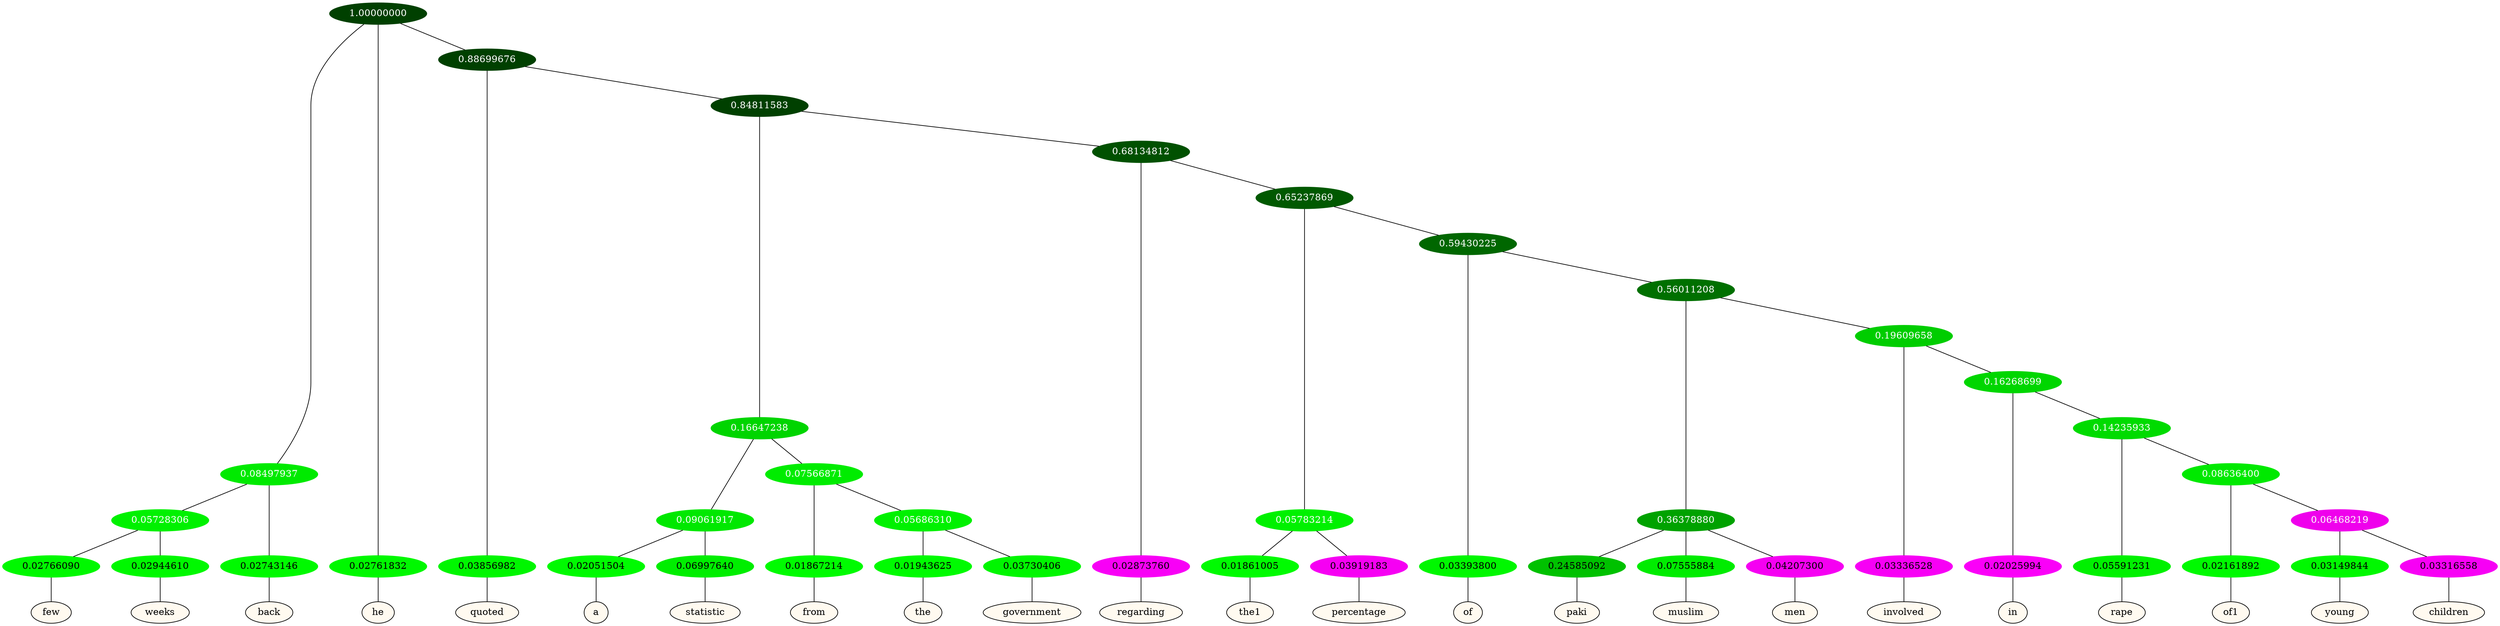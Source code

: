 graph {
	node [format=png height=0.15 nodesep=0.001 ordering=out overlap=prism overlap_scaling=0.01 ranksep=0.001 ratio=0.2 style=filled width=0.15]
	{
		rank=same
		a_w_8 [label=few color=black fillcolor=floralwhite style="filled,solid"]
		a_w_9 [label=weeks color=black fillcolor=floralwhite style="filled,solid"]
		a_w_5 [label=back color=black fillcolor=floralwhite style="filled,solid"]
		a_w_2 [label=he color=black fillcolor=floralwhite style="filled,solid"]
		a_w_6 [label=quoted color=black fillcolor=floralwhite style="filled,solid"]
		a_w_16 [label=a color=black fillcolor=floralwhite style="filled,solid"]
		a_w_17 [label=statistic color=black fillcolor=floralwhite style="filled,solid"]
		a_w_18 [label=from color=black fillcolor=floralwhite style="filled,solid"]
		a_w_22 [label=the color=black fillcolor=floralwhite style="filled,solid"]
		a_w_23 [label=government color=black fillcolor=floralwhite style="filled,solid"]
		a_w_14 [label=regarding color=black fillcolor=floralwhite style="filled,solid"]
		a_w_24 [label=the1 color=black fillcolor=floralwhite style="filled,solid"]
		a_w_25 [label=percentage color=black fillcolor=floralwhite style="filled,solid"]
		a_w_26 [label=of color=black fillcolor=floralwhite style="filled,solid"]
		a_w_30 [label=paki color=black fillcolor=floralwhite style="filled,solid"]
		a_w_31 [label=muslim color=black fillcolor=floralwhite style="filled,solid"]
		a_w_32 [label=men color=black fillcolor=floralwhite style="filled,solid"]
		a_w_33 [label=involved color=black fillcolor=floralwhite style="filled,solid"]
		a_w_35 [label=in color=black fillcolor=floralwhite style="filled,solid"]
		a_w_37 [label=rape color=black fillcolor=floralwhite style="filled,solid"]
		a_w_39 [label=of1 color=black fillcolor=floralwhite style="filled,solid"]
		a_w_41 [label=young color=black fillcolor=floralwhite style="filled,solid"]
		a_w_42 [label=children color=black fillcolor=floralwhite style="filled,solid"]
	}
	a_n_8 -- a_w_8
	a_n_9 -- a_w_9
	a_n_5 -- a_w_5
	a_n_2 -- a_w_2
	a_n_6 -- a_w_6
	a_n_16 -- a_w_16
	a_n_17 -- a_w_17
	a_n_18 -- a_w_18
	a_n_22 -- a_w_22
	a_n_23 -- a_w_23
	a_n_14 -- a_w_14
	a_n_24 -- a_w_24
	a_n_25 -- a_w_25
	a_n_26 -- a_w_26
	a_n_30 -- a_w_30
	a_n_31 -- a_w_31
	a_n_32 -- a_w_32
	a_n_33 -- a_w_33
	a_n_35 -- a_w_35
	a_n_37 -- a_w_37
	a_n_39 -- a_w_39
	a_n_41 -- a_w_41
	a_n_42 -- a_w_42
	{
		rank=same
		a_n_8 [label=0.02766090 color="0.334 1.000 0.972" fontcolor=black]
		a_n_9 [label=0.02944610 color="0.334 1.000 0.971" fontcolor=black]
		a_n_5 [label=0.02743146 color="0.334 1.000 0.973" fontcolor=black]
		a_n_2 [label=0.02761832 color="0.334 1.000 0.972" fontcolor=black]
		a_n_6 [label=0.03856982 color="0.334 1.000 0.961" fontcolor=black]
		a_n_16 [label=0.02051504 color="0.334 1.000 0.979" fontcolor=black]
		a_n_17 [label=0.06997640 color="0.334 1.000 0.930" fontcolor=black]
		a_n_18 [label=0.01867214 color="0.334 1.000 0.981" fontcolor=black]
		a_n_22 [label=0.01943625 color="0.334 1.000 0.981" fontcolor=black]
		a_n_23 [label=0.03730406 color="0.334 1.000 0.963" fontcolor=black]
		a_n_14 [label=0.02873760 color="0.835 1.000 0.971" fontcolor=black]
		a_n_24 [label=0.01861005 color="0.334 1.000 0.981" fontcolor=black]
		a_n_25 [label=0.03919183 color="0.835 1.000 0.961" fontcolor=black]
		a_n_26 [label=0.03393800 color="0.334 1.000 0.966" fontcolor=black]
		a_n_30 [label=0.24585092 color="0.334 1.000 0.754" fontcolor=black]
		a_n_31 [label=0.07555884 color="0.334 1.000 0.924" fontcolor=black]
		a_n_32 [label=0.04207300 color="0.835 1.000 0.958" fontcolor=black]
		a_n_33 [label=0.03336528 color="0.835 1.000 0.967" fontcolor=black]
		a_n_35 [label=0.02025994 color="0.835 1.000 0.980" fontcolor=black]
		a_n_37 [label=0.05591231 color="0.334 1.000 0.944" fontcolor=black]
		a_n_39 [label=0.02161892 color="0.334 1.000 0.978" fontcolor=black]
		a_n_41 [label=0.03149844 color="0.334 1.000 0.969" fontcolor=black]
		a_n_42 [label=0.03316558 color="0.835 1.000 0.967" fontcolor=black]
	}
	a_n_0 [label=1.00000000 color="0.334 1.000 0.250" fontcolor=grey99]
	a_n_1 [label=0.08497937 color="0.334 1.000 0.915" fontcolor=grey99]
	a_n_0 -- a_n_1
	a_n_0 -- a_n_2
	a_n_3 [label=0.88699676 color="0.334 1.000 0.250" fontcolor=grey99]
	a_n_0 -- a_n_3
	a_n_4 [label=0.05728306 color="0.334 1.000 0.943" fontcolor=grey99]
	a_n_1 -- a_n_4
	a_n_1 -- a_n_5
	a_n_3 -- a_n_6
	a_n_7 [label=0.84811583 color="0.334 1.000 0.250" fontcolor=grey99]
	a_n_3 -- a_n_7
	a_n_4 -- a_n_8
	a_n_4 -- a_n_9
	a_n_10 [label=0.16647238 color="0.334 1.000 0.834" fontcolor=grey99]
	a_n_7 -- a_n_10
	a_n_11 [label=0.68134812 color="0.334 1.000 0.319" fontcolor=grey99]
	a_n_7 -- a_n_11
	a_n_12 [label=0.09061917 color="0.334 1.000 0.909" fontcolor=grey99]
	a_n_10 -- a_n_12
	a_n_13 [label=0.07566871 color="0.334 1.000 0.924" fontcolor=grey99]
	a_n_10 -- a_n_13
	a_n_11 -- a_n_14
	a_n_15 [label=0.65237869 color="0.334 1.000 0.348" fontcolor=grey99]
	a_n_11 -- a_n_15
	a_n_12 -- a_n_16
	a_n_12 -- a_n_17
	a_n_13 -- a_n_18
	a_n_19 [label=0.05686310 color="0.334 1.000 0.943" fontcolor=grey99]
	a_n_13 -- a_n_19
	a_n_20 [label=0.05783214 color="0.334 1.000 0.942" fontcolor=grey99]
	a_n_15 -- a_n_20
	a_n_21 [label=0.59430225 color="0.334 1.000 0.406" fontcolor=grey99]
	a_n_15 -- a_n_21
	a_n_19 -- a_n_22
	a_n_19 -- a_n_23
	a_n_20 -- a_n_24
	a_n_20 -- a_n_25
	a_n_21 -- a_n_26
	a_n_27 [label=0.56011208 color="0.334 1.000 0.440" fontcolor=grey99]
	a_n_21 -- a_n_27
	a_n_28 [label=0.36378880 color="0.334 1.000 0.636" fontcolor=grey99]
	a_n_27 -- a_n_28
	a_n_29 [label=0.19609658 color="0.334 1.000 0.804" fontcolor=grey99]
	a_n_27 -- a_n_29
	a_n_28 -- a_n_30
	a_n_28 -- a_n_31
	a_n_28 -- a_n_32
	a_n_29 -- a_n_33
	a_n_34 [label=0.16268699 color="0.334 1.000 0.837" fontcolor=grey99]
	a_n_29 -- a_n_34
	a_n_34 -- a_n_35
	a_n_36 [label=0.14235933 color="0.334 1.000 0.858" fontcolor=grey99]
	a_n_34 -- a_n_36
	a_n_36 -- a_n_37
	a_n_38 [label=0.08636400 color="0.334 1.000 0.914" fontcolor=grey99]
	a_n_36 -- a_n_38
	a_n_38 -- a_n_39
	a_n_40 [label=0.06468219 color="0.835 1.000 0.935" fontcolor=grey99]
	a_n_38 -- a_n_40
	a_n_40 -- a_n_41
	a_n_40 -- a_n_42
}
